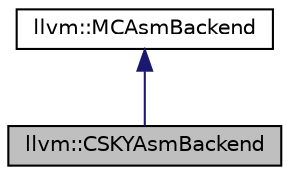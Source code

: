 digraph "llvm::CSKYAsmBackend"
{
 // LATEX_PDF_SIZE
  bgcolor="transparent";
  edge [fontname="Helvetica",fontsize="10",labelfontname="Helvetica",labelfontsize="10"];
  node [fontname="Helvetica",fontsize="10",shape=record];
  Node1 [label="llvm::CSKYAsmBackend",height=0.2,width=0.4,color="black", fillcolor="grey75", style="filled", fontcolor="black",tooltip=" "];
  Node2 -> Node1 [dir="back",color="midnightblue",fontsize="10",style="solid",fontname="Helvetica"];
  Node2 [label="llvm::MCAsmBackend",height=0.2,width=0.4,color="black",URL="$classllvm_1_1MCAsmBackend.html",tooltip="Generic interface to target specific assembler backends."];
}
